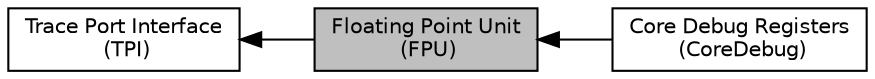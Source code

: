digraph "Floating Point Unit (FPU)"
{
  edge [fontname="Helvetica",fontsize="10",labelfontname="Helvetica",labelfontsize="10"];
  node [fontname="Helvetica",fontsize="10",shape=box];
  rankdir=LR;
  Node3 [label="Core Debug Registers\l (CoreDebug)",height=0.2,width=0.4,color="black", fillcolor="white", style="filled",URL="$group__CMSIS__CoreDebug.html",tooltip="Type definitions for the Core Debug Registers."];
  Node1 [label="Floating Point Unit\l (FPU)",height=0.2,width=0.4,color="black", fillcolor="grey75", style="filled", fontcolor="black",tooltip="Type definitions for the Floating Point Unit (FPU)"];
  Node2 [label="Trace Port Interface\l (TPI)",height=0.2,width=0.4,color="black", fillcolor="white", style="filled",URL="$group__CMSIS__TPI.html",tooltip="Type definitions for the Trace Port Interface (TPI)"];
  Node2->Node1 [shape=plaintext, dir="back", style="solid"];
  Node1->Node3 [shape=plaintext, dir="back", style="solid"];
}

